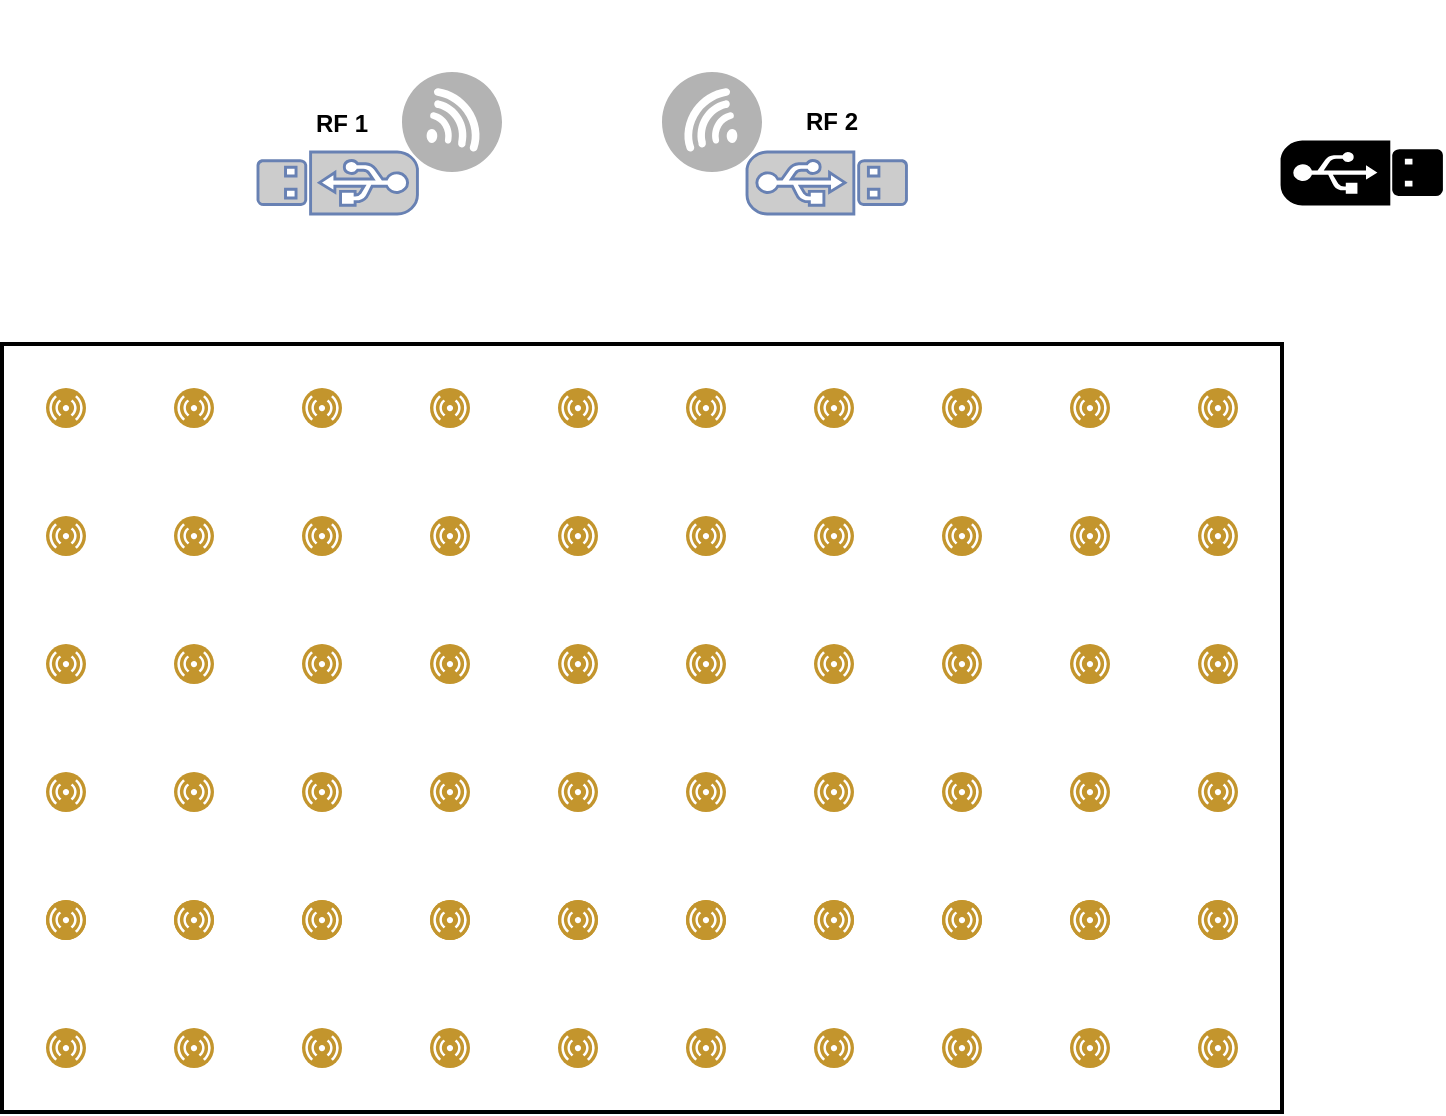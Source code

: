 <mxfile version="12.2.7" type="github" pages="1">
  <diagram id="TeNlqGiva7IvxflfD58E" name="Page-1">
    <mxGraphModel dx="932" dy="593" grid="1" gridSize="10" guides="1" tooltips="1" connect="1" arrows="1" fold="1" page="1" pageScale="1" pageWidth="1169" pageHeight="827" math="0" shadow="0">
      <root>
        <mxCell id="0"/>
        <mxCell id="1" parent="0"/>
        <mxCell id="iRaWRqL0e0JW9HZ2cHJ_-2" value="" style="shape=image;html=1;verticalAlign=top;verticalLabelPosition=bottom;labelBackgroundColor=#ffffff;imageAspect=0;aspect=fixed;image=https://cdn4.iconfinder.com/data/icons/computer-and-technologies-1/800/pc-128.png;flipH=1;" parent="1" vertex="1">
          <mxGeometry x="141.5" y="80" width="128" height="128" as="geometry"/>
        </mxCell>
        <mxCell id="iRaWRqL0e0JW9HZ2cHJ_-5" value="" style="shape=image;html=1;verticalAlign=top;verticalLabelPosition=bottom;labelBackgroundColor=#ffffff;imageAspect=0;aspect=fixed;image=https://cdn4.iconfinder.com/data/icons/logos-and-brands/512/267_Python_logo-128.png;fillColor=#B3B3B3;" parent="1" vertex="1">
          <mxGeometry x="190" y="58.5" width="43" height="43" as="geometry"/>
        </mxCell>
        <mxCell id="i9u_ca7h2w0VZ7ICDSgy-1" value="RF 1" style="text;html=1;strokeColor=none;fillColor=none;align=center;verticalAlign=middle;whiteSpace=wrap;rounded=0;fontStyle=1" parent="1" vertex="1">
          <mxGeometry x="290" y="110" width="40" height="20" as="geometry"/>
        </mxCell>
        <mxCell id="i9u_ca7h2w0VZ7ICDSgy-2" value="" style="shape=image;html=1;verticalAlign=top;verticalLabelPosition=bottom;labelBackgroundColor=#ffffff;imageAspect=0;aspect=fixed;image=https://cdn4.iconfinder.com/data/icons/computer-and-technologies-1/800/pc-128.png" parent="1" vertex="1">
          <mxGeometry x="590" y="80" width="128" height="128" as="geometry"/>
        </mxCell>
        <mxCell id="i9u_ca7h2w0VZ7ICDSgy-3" value="" style="fontColor=#0066CC;verticalAlign=top;verticalLabelPosition=bottom;labelPosition=center;align=center;html=1;outlineConnect=0;fillColor=#CCCCCC;strokeColor=#6881B3;gradientColor=none;gradientDirection=north;strokeWidth=2;shape=mxgraph.networks.usb_stick;direction=south;aspect=fixed;" parent="1" vertex="1">
          <mxGeometry x="512.5" y="134" width="79.72" height="31" as="geometry"/>
        </mxCell>
        <mxCell id="i9u_ca7h2w0VZ7ICDSgy-4" value="" style="verticalLabelPosition=bottom;html=1;fillColor=#B3B3B3;verticalAlign=top;points=[[0.145,0.145,0],[0.856,0.145,0],[0.855,0.855,0],[0.145,0.855,0],[0.5,0,0], [1,0.5,0], [0.5,1,0],[0,0.5,0]];pointerEvents=1;align=center;shape=mxgraph.cisco_safe.capability.wireless_connection;direction=north;" parent="1" vertex="1">
          <mxGeometry x="470" y="94" width="50" height="50" as="geometry"/>
        </mxCell>
        <mxCell id="i9u_ca7h2w0VZ7ICDSgy-5" value="" style="shape=image;html=1;verticalAlign=top;verticalLabelPosition=bottom;labelBackgroundColor=#ffffff;imageAspect=0;aspect=fixed;image=https://cdn4.iconfinder.com/data/icons/logos-and-brands/512/267_Python_logo-128.png;fillColor=#B3B3B3;" parent="1" vertex="1">
          <mxGeometry x="621" y="59.5" width="43" height="43" as="geometry"/>
        </mxCell>
        <mxCell id="i9u_ca7h2w0VZ7ICDSgy-6" value="RF 2" style="text;html=1;strokeColor=none;fillColor=none;align=center;verticalAlign=middle;whiteSpace=wrap;rounded=0;fontStyle=1" parent="1" vertex="1">
          <mxGeometry x="535" y="109" width="40" height="20" as="geometry"/>
        </mxCell>
        <mxCell id="i9u_ca7h2w0VZ7ICDSgy-7" value="" style="fontColor=#0066CC;verticalAlign=top;verticalLabelPosition=bottom;labelPosition=center;align=center;html=1;outlineConnect=0;fillColor=#CCCCCC;strokeColor=#6881B3;gradientColor=none;gradientDirection=north;strokeWidth=2;shape=mxgraph.networks.usb_stick;direction=south;aspect=fixed;flipH=1;" parent="1" vertex="1">
          <mxGeometry x="268" y="134" width="79.72" height="31" as="geometry"/>
        </mxCell>
        <mxCell id="i9u_ca7h2w0VZ7ICDSgy-8" value="" style="verticalLabelPosition=bottom;html=1;fillColor=#B3B3B3;verticalAlign=top;points=[[0.145,0.145,0],[0.856,0.145,0],[0.855,0.855,0],[0.145,0.855,0],[0.5,0,0], [1,0.5,0], [0.5,1,0],[0,0.5,0]];pointerEvents=1;align=center;shape=mxgraph.cisco_safe.capability.wireless_connection;direction=north;flipH=1;" parent="1" vertex="1">
          <mxGeometry x="340" y="94" width="50" height="50" as="geometry"/>
        </mxCell>
        <mxCell id="i9u_ca7h2w0VZ7ICDSgy-10" value="" style="rounded=0;whiteSpace=wrap;html=1;strokeWidth=2;glass=0;shadow=0;comic=0;" parent="1" vertex="1">
          <mxGeometry x="140" y="230" width="640" height="384" as="geometry"/>
        </mxCell>
        <mxCell id="i9u_ca7h2w0VZ7ICDSgy-34" value="" style="group" parent="1" vertex="1" connectable="0">
          <mxGeometry x="162" y="252" width="596" height="20" as="geometry"/>
        </mxCell>
        <mxCell id="i9u_ca7h2w0VZ7ICDSgy-11" value="" style="aspect=fixed;perimeter=ellipsePerimeter;html=1;align=center;shadow=0;dashed=0;fontColor=#4277BB;labelBackgroundColor=#ffffff;fontSize=12;spacingTop=3;image;image=img/lib/ibm/users/sensor.svg;strokeWidth=2;" parent="i9u_ca7h2w0VZ7ICDSgy-34" vertex="1">
          <mxGeometry x="256" width="20" height="20" as="geometry"/>
        </mxCell>
        <mxCell id="i9u_ca7h2w0VZ7ICDSgy-12" value="" style="aspect=fixed;perimeter=ellipsePerimeter;html=1;align=center;shadow=0;dashed=0;fontColor=#4277BB;labelBackgroundColor=#ffffff;fontSize=12;spacingTop=3;image;image=img/lib/ibm/users/sensor.svg;strokeWidth=2;" parent="i9u_ca7h2w0VZ7ICDSgy-34" vertex="1">
          <mxGeometry width="20" height="20" as="geometry"/>
        </mxCell>
        <mxCell id="i9u_ca7h2w0VZ7ICDSgy-13" value="" style="aspect=fixed;perimeter=ellipsePerimeter;html=1;align=center;shadow=0;dashed=0;fontColor=#4277BB;labelBackgroundColor=#ffffff;fontSize=12;spacingTop=3;image;image=img/lib/ibm/users/sensor.svg;strokeWidth=2;" parent="i9u_ca7h2w0VZ7ICDSgy-34" vertex="1">
          <mxGeometry x="64" width="20" height="20" as="geometry"/>
        </mxCell>
        <mxCell id="i9u_ca7h2w0VZ7ICDSgy-14" value="" style="aspect=fixed;perimeter=ellipsePerimeter;html=1;align=center;shadow=0;dashed=0;fontColor=#4277BB;labelBackgroundColor=#ffffff;fontSize=12;spacingTop=3;image;image=img/lib/ibm/users/sensor.svg;strokeWidth=2;" parent="i9u_ca7h2w0VZ7ICDSgy-34" vertex="1">
          <mxGeometry x="128" width="20" height="20" as="geometry"/>
        </mxCell>
        <mxCell id="i9u_ca7h2w0VZ7ICDSgy-15" value="" style="aspect=fixed;perimeter=ellipsePerimeter;html=1;align=center;shadow=0;dashed=0;fontColor=#4277BB;labelBackgroundColor=#ffffff;fontSize=12;spacingTop=3;image;image=img/lib/ibm/users/sensor.svg;strokeWidth=2;" parent="i9u_ca7h2w0VZ7ICDSgy-34" vertex="1">
          <mxGeometry x="192" width="20" height="20" as="geometry"/>
        </mxCell>
        <mxCell id="i9u_ca7h2w0VZ7ICDSgy-16" value="" style="aspect=fixed;perimeter=ellipsePerimeter;html=1;align=center;shadow=0;dashed=0;fontColor=#4277BB;labelBackgroundColor=#ffffff;fontSize=12;spacingTop=3;image;image=img/lib/ibm/users/sensor.svg;strokeWidth=2;" parent="i9u_ca7h2w0VZ7ICDSgy-34" vertex="1">
          <mxGeometry x="576" width="20" height="20" as="geometry"/>
        </mxCell>
        <mxCell id="i9u_ca7h2w0VZ7ICDSgy-17" value="" style="aspect=fixed;perimeter=ellipsePerimeter;html=1;align=center;shadow=0;dashed=0;fontColor=#4277BB;labelBackgroundColor=#ffffff;fontSize=12;spacingTop=3;image;image=img/lib/ibm/users/sensor.svg;strokeWidth=2;" parent="i9u_ca7h2w0VZ7ICDSgy-34" vertex="1">
          <mxGeometry x="320" width="20" height="20" as="geometry"/>
        </mxCell>
        <mxCell id="i9u_ca7h2w0VZ7ICDSgy-18" value="" style="aspect=fixed;perimeter=ellipsePerimeter;html=1;align=center;shadow=0;dashed=0;fontColor=#4277BB;labelBackgroundColor=#ffffff;fontSize=12;spacingTop=3;image;image=img/lib/ibm/users/sensor.svg;strokeWidth=2;" parent="i9u_ca7h2w0VZ7ICDSgy-34" vertex="1">
          <mxGeometry x="384" width="20" height="20" as="geometry"/>
        </mxCell>
        <mxCell id="i9u_ca7h2w0VZ7ICDSgy-19" value="" style="aspect=fixed;perimeter=ellipsePerimeter;html=1;align=center;shadow=0;dashed=0;fontColor=#4277BB;labelBackgroundColor=#ffffff;fontSize=12;spacingTop=3;image;image=img/lib/ibm/users/sensor.svg;strokeWidth=2;" parent="i9u_ca7h2w0VZ7ICDSgy-34" vertex="1">
          <mxGeometry x="448" width="20" height="20" as="geometry"/>
        </mxCell>
        <mxCell id="i9u_ca7h2w0VZ7ICDSgy-20" value="" style="aspect=fixed;perimeter=ellipsePerimeter;html=1;align=center;shadow=0;dashed=0;fontColor=#4277BB;labelBackgroundColor=#ffffff;fontSize=12;spacingTop=3;image;image=img/lib/ibm/users/sensor.svg;strokeWidth=2;" parent="i9u_ca7h2w0VZ7ICDSgy-34" vertex="1">
          <mxGeometry x="512" width="20" height="20" as="geometry"/>
        </mxCell>
        <mxCell id="i9u_ca7h2w0VZ7ICDSgy-35" value="" style="group" parent="1" vertex="1" connectable="0">
          <mxGeometry x="162" y="316" width="596" height="20" as="geometry"/>
        </mxCell>
        <mxCell id="i9u_ca7h2w0VZ7ICDSgy-36" value="" style="aspect=fixed;perimeter=ellipsePerimeter;html=1;align=center;shadow=0;dashed=0;fontColor=#4277BB;labelBackgroundColor=#ffffff;fontSize=12;spacingTop=3;image;image=img/lib/ibm/users/sensor.svg;strokeWidth=2;" parent="i9u_ca7h2w0VZ7ICDSgy-35" vertex="1">
          <mxGeometry x="256" width="20" height="20" as="geometry"/>
        </mxCell>
        <mxCell id="i9u_ca7h2w0VZ7ICDSgy-37" value="" style="aspect=fixed;perimeter=ellipsePerimeter;html=1;align=center;shadow=0;dashed=0;fontColor=#4277BB;labelBackgroundColor=#ffffff;fontSize=12;spacingTop=3;image;image=img/lib/ibm/users/sensor.svg;strokeWidth=2;" parent="i9u_ca7h2w0VZ7ICDSgy-35" vertex="1">
          <mxGeometry width="20" height="20" as="geometry"/>
        </mxCell>
        <mxCell id="i9u_ca7h2w0VZ7ICDSgy-38" value="" style="aspect=fixed;perimeter=ellipsePerimeter;html=1;align=center;shadow=0;dashed=0;fontColor=#4277BB;labelBackgroundColor=#ffffff;fontSize=12;spacingTop=3;image;image=img/lib/ibm/users/sensor.svg;strokeWidth=2;" parent="i9u_ca7h2w0VZ7ICDSgy-35" vertex="1">
          <mxGeometry x="64" width="20" height="20" as="geometry"/>
        </mxCell>
        <mxCell id="i9u_ca7h2w0VZ7ICDSgy-39" value="" style="aspect=fixed;perimeter=ellipsePerimeter;html=1;align=center;shadow=0;dashed=0;fontColor=#4277BB;labelBackgroundColor=#ffffff;fontSize=12;spacingTop=3;image;image=img/lib/ibm/users/sensor.svg;strokeWidth=2;" parent="i9u_ca7h2w0VZ7ICDSgy-35" vertex="1">
          <mxGeometry x="128" width="20" height="20" as="geometry"/>
        </mxCell>
        <mxCell id="i9u_ca7h2w0VZ7ICDSgy-40" value="" style="aspect=fixed;perimeter=ellipsePerimeter;html=1;align=center;shadow=0;dashed=0;fontColor=#4277BB;labelBackgroundColor=#ffffff;fontSize=12;spacingTop=3;image;image=img/lib/ibm/users/sensor.svg;strokeWidth=2;" parent="i9u_ca7h2w0VZ7ICDSgy-35" vertex="1">
          <mxGeometry x="192" width="20" height="20" as="geometry"/>
        </mxCell>
        <mxCell id="i9u_ca7h2w0VZ7ICDSgy-41" value="" style="aspect=fixed;perimeter=ellipsePerimeter;html=1;align=center;shadow=0;dashed=0;fontColor=#4277BB;labelBackgroundColor=#ffffff;fontSize=12;spacingTop=3;image;image=img/lib/ibm/users/sensor.svg;strokeWidth=2;" parent="i9u_ca7h2w0VZ7ICDSgy-35" vertex="1">
          <mxGeometry x="576" width="20" height="20" as="geometry"/>
        </mxCell>
        <mxCell id="i9u_ca7h2w0VZ7ICDSgy-42" value="" style="aspect=fixed;perimeter=ellipsePerimeter;html=1;align=center;shadow=0;dashed=0;fontColor=#4277BB;labelBackgroundColor=#ffffff;fontSize=12;spacingTop=3;image;image=img/lib/ibm/users/sensor.svg;strokeWidth=2;" parent="i9u_ca7h2w0VZ7ICDSgy-35" vertex="1">
          <mxGeometry x="320" width="20" height="20" as="geometry"/>
        </mxCell>
        <mxCell id="i9u_ca7h2w0VZ7ICDSgy-43" value="" style="aspect=fixed;perimeter=ellipsePerimeter;html=1;align=center;shadow=0;dashed=0;fontColor=#4277BB;labelBackgroundColor=#ffffff;fontSize=12;spacingTop=3;image;image=img/lib/ibm/users/sensor.svg;strokeWidth=2;" parent="i9u_ca7h2w0VZ7ICDSgy-35" vertex="1">
          <mxGeometry x="384" width="20" height="20" as="geometry"/>
        </mxCell>
        <mxCell id="i9u_ca7h2w0VZ7ICDSgy-44" value="" style="aspect=fixed;perimeter=ellipsePerimeter;html=1;align=center;shadow=0;dashed=0;fontColor=#4277BB;labelBackgroundColor=#ffffff;fontSize=12;spacingTop=3;image;image=img/lib/ibm/users/sensor.svg;strokeWidth=2;" parent="i9u_ca7h2w0VZ7ICDSgy-35" vertex="1">
          <mxGeometry x="448" width="20" height="20" as="geometry"/>
        </mxCell>
        <mxCell id="i9u_ca7h2w0VZ7ICDSgy-45" value="" style="aspect=fixed;perimeter=ellipsePerimeter;html=1;align=center;shadow=0;dashed=0;fontColor=#4277BB;labelBackgroundColor=#ffffff;fontSize=12;spacingTop=3;image;image=img/lib/ibm/users/sensor.svg;strokeWidth=2;" parent="i9u_ca7h2w0VZ7ICDSgy-35" vertex="1">
          <mxGeometry x="512" width="20" height="20" as="geometry"/>
        </mxCell>
        <mxCell id="i9u_ca7h2w0VZ7ICDSgy-46" value="" style="group" parent="1" vertex="1" connectable="0">
          <mxGeometry x="162" y="380" width="596" height="20" as="geometry"/>
        </mxCell>
        <mxCell id="i9u_ca7h2w0VZ7ICDSgy-47" value="" style="aspect=fixed;perimeter=ellipsePerimeter;html=1;align=center;shadow=0;dashed=0;fontColor=#4277BB;labelBackgroundColor=#ffffff;fontSize=12;spacingTop=3;image;image=img/lib/ibm/users/sensor.svg;strokeWidth=2;" parent="i9u_ca7h2w0VZ7ICDSgy-46" vertex="1">
          <mxGeometry x="256" width="20" height="20" as="geometry"/>
        </mxCell>
        <mxCell id="i9u_ca7h2w0VZ7ICDSgy-48" value="" style="aspect=fixed;perimeter=ellipsePerimeter;html=1;align=center;shadow=0;dashed=0;fontColor=#4277BB;labelBackgroundColor=#ffffff;fontSize=12;spacingTop=3;image;image=img/lib/ibm/users/sensor.svg;strokeWidth=2;" parent="i9u_ca7h2w0VZ7ICDSgy-46" vertex="1">
          <mxGeometry width="20" height="20" as="geometry"/>
        </mxCell>
        <mxCell id="i9u_ca7h2w0VZ7ICDSgy-49" value="" style="aspect=fixed;perimeter=ellipsePerimeter;html=1;align=center;shadow=0;dashed=0;fontColor=#4277BB;labelBackgroundColor=#ffffff;fontSize=12;spacingTop=3;image;image=img/lib/ibm/users/sensor.svg;strokeWidth=2;" parent="i9u_ca7h2w0VZ7ICDSgy-46" vertex="1">
          <mxGeometry x="64" width="20" height="20" as="geometry"/>
        </mxCell>
        <mxCell id="i9u_ca7h2w0VZ7ICDSgy-50" value="" style="aspect=fixed;perimeter=ellipsePerimeter;html=1;align=center;shadow=0;dashed=0;fontColor=#4277BB;labelBackgroundColor=#ffffff;fontSize=12;spacingTop=3;image;image=img/lib/ibm/users/sensor.svg;strokeWidth=2;" parent="i9u_ca7h2w0VZ7ICDSgy-46" vertex="1">
          <mxGeometry x="128" width="20" height="20" as="geometry"/>
        </mxCell>
        <mxCell id="i9u_ca7h2w0VZ7ICDSgy-51" value="" style="aspect=fixed;perimeter=ellipsePerimeter;html=1;align=center;shadow=0;dashed=0;fontColor=#4277BB;labelBackgroundColor=#ffffff;fontSize=12;spacingTop=3;image;image=img/lib/ibm/users/sensor.svg;strokeWidth=2;" parent="i9u_ca7h2w0VZ7ICDSgy-46" vertex="1">
          <mxGeometry x="192" width="20" height="20" as="geometry"/>
        </mxCell>
        <mxCell id="i9u_ca7h2w0VZ7ICDSgy-52" value="" style="aspect=fixed;perimeter=ellipsePerimeter;html=1;align=center;shadow=0;dashed=0;fontColor=#4277BB;labelBackgroundColor=#ffffff;fontSize=12;spacingTop=3;image;image=img/lib/ibm/users/sensor.svg;strokeWidth=2;" parent="i9u_ca7h2w0VZ7ICDSgy-46" vertex="1">
          <mxGeometry x="576" width="20" height="20" as="geometry"/>
        </mxCell>
        <mxCell id="i9u_ca7h2w0VZ7ICDSgy-53" value="" style="aspect=fixed;perimeter=ellipsePerimeter;html=1;align=center;shadow=0;dashed=0;fontColor=#4277BB;labelBackgroundColor=#ffffff;fontSize=12;spacingTop=3;image;image=img/lib/ibm/users/sensor.svg;strokeWidth=2;" parent="i9u_ca7h2w0VZ7ICDSgy-46" vertex="1">
          <mxGeometry x="320" width="20" height="20" as="geometry"/>
        </mxCell>
        <mxCell id="i9u_ca7h2w0VZ7ICDSgy-54" value="" style="aspect=fixed;perimeter=ellipsePerimeter;html=1;align=center;shadow=0;dashed=0;fontColor=#4277BB;labelBackgroundColor=#ffffff;fontSize=12;spacingTop=3;image;image=img/lib/ibm/users/sensor.svg;strokeWidth=2;" parent="i9u_ca7h2w0VZ7ICDSgy-46" vertex="1">
          <mxGeometry x="384" width="20" height="20" as="geometry"/>
        </mxCell>
        <mxCell id="i9u_ca7h2w0VZ7ICDSgy-55" value="" style="aspect=fixed;perimeter=ellipsePerimeter;html=1;align=center;shadow=0;dashed=0;fontColor=#4277BB;labelBackgroundColor=#ffffff;fontSize=12;spacingTop=3;image;image=img/lib/ibm/users/sensor.svg;strokeWidth=2;" parent="i9u_ca7h2w0VZ7ICDSgy-46" vertex="1">
          <mxGeometry x="448" width="20" height="20" as="geometry"/>
        </mxCell>
        <mxCell id="i9u_ca7h2w0VZ7ICDSgy-56" value="" style="aspect=fixed;perimeter=ellipsePerimeter;html=1;align=center;shadow=0;dashed=0;fontColor=#4277BB;labelBackgroundColor=#ffffff;fontSize=12;spacingTop=3;image;image=img/lib/ibm/users/sensor.svg;strokeWidth=2;" parent="i9u_ca7h2w0VZ7ICDSgy-46" vertex="1">
          <mxGeometry x="512" width="20" height="20" as="geometry"/>
        </mxCell>
        <mxCell id="i9u_ca7h2w0VZ7ICDSgy-57" value="" style="group" parent="1" vertex="1" connectable="0">
          <mxGeometry x="162" y="444" width="596" height="20" as="geometry"/>
        </mxCell>
        <mxCell id="i9u_ca7h2w0VZ7ICDSgy-58" value="" style="aspect=fixed;perimeter=ellipsePerimeter;html=1;align=center;shadow=0;dashed=0;fontColor=#4277BB;labelBackgroundColor=#ffffff;fontSize=12;spacingTop=3;image;image=img/lib/ibm/users/sensor.svg;strokeWidth=2;" parent="i9u_ca7h2w0VZ7ICDSgy-57" vertex="1">
          <mxGeometry x="256" width="20" height="20" as="geometry"/>
        </mxCell>
        <mxCell id="i9u_ca7h2w0VZ7ICDSgy-59" value="" style="aspect=fixed;perimeter=ellipsePerimeter;html=1;align=center;shadow=0;dashed=0;fontColor=#4277BB;labelBackgroundColor=#ffffff;fontSize=12;spacingTop=3;image;image=img/lib/ibm/users/sensor.svg;strokeWidth=2;" parent="i9u_ca7h2w0VZ7ICDSgy-57" vertex="1">
          <mxGeometry width="20" height="20" as="geometry"/>
        </mxCell>
        <mxCell id="i9u_ca7h2w0VZ7ICDSgy-60" value="" style="aspect=fixed;perimeter=ellipsePerimeter;html=1;align=center;shadow=0;dashed=0;fontColor=#4277BB;labelBackgroundColor=#ffffff;fontSize=12;spacingTop=3;image;image=img/lib/ibm/users/sensor.svg;strokeWidth=2;" parent="i9u_ca7h2w0VZ7ICDSgy-57" vertex="1">
          <mxGeometry x="64" width="20" height="20" as="geometry"/>
        </mxCell>
        <mxCell id="i9u_ca7h2w0VZ7ICDSgy-61" value="" style="aspect=fixed;perimeter=ellipsePerimeter;html=1;align=center;shadow=0;dashed=0;fontColor=#4277BB;labelBackgroundColor=#ffffff;fontSize=12;spacingTop=3;image;image=img/lib/ibm/users/sensor.svg;strokeWidth=2;" parent="i9u_ca7h2w0VZ7ICDSgy-57" vertex="1">
          <mxGeometry x="128" width="20" height="20" as="geometry"/>
        </mxCell>
        <mxCell id="i9u_ca7h2w0VZ7ICDSgy-62" value="" style="aspect=fixed;perimeter=ellipsePerimeter;html=1;align=center;shadow=0;dashed=0;fontColor=#4277BB;labelBackgroundColor=#ffffff;fontSize=12;spacingTop=3;image;image=img/lib/ibm/users/sensor.svg;strokeWidth=2;" parent="i9u_ca7h2w0VZ7ICDSgy-57" vertex="1">
          <mxGeometry x="192" width="20" height="20" as="geometry"/>
        </mxCell>
        <mxCell id="i9u_ca7h2w0VZ7ICDSgy-63" value="" style="aspect=fixed;perimeter=ellipsePerimeter;html=1;align=center;shadow=0;dashed=0;fontColor=#4277BB;labelBackgroundColor=#ffffff;fontSize=12;spacingTop=3;image;image=img/lib/ibm/users/sensor.svg;strokeWidth=2;" parent="i9u_ca7h2w0VZ7ICDSgy-57" vertex="1">
          <mxGeometry x="576" width="20" height="20" as="geometry"/>
        </mxCell>
        <mxCell id="i9u_ca7h2w0VZ7ICDSgy-64" value="" style="aspect=fixed;perimeter=ellipsePerimeter;html=1;align=center;shadow=0;dashed=0;fontColor=#4277BB;labelBackgroundColor=#ffffff;fontSize=12;spacingTop=3;image;image=img/lib/ibm/users/sensor.svg;strokeWidth=2;" parent="i9u_ca7h2w0VZ7ICDSgy-57" vertex="1">
          <mxGeometry x="320" width="20" height="20" as="geometry"/>
        </mxCell>
        <mxCell id="i9u_ca7h2w0VZ7ICDSgy-65" value="" style="aspect=fixed;perimeter=ellipsePerimeter;html=1;align=center;shadow=0;dashed=0;fontColor=#4277BB;labelBackgroundColor=#ffffff;fontSize=12;spacingTop=3;image;image=img/lib/ibm/users/sensor.svg;strokeWidth=2;" parent="i9u_ca7h2w0VZ7ICDSgy-57" vertex="1">
          <mxGeometry x="384" width="20" height="20" as="geometry"/>
        </mxCell>
        <mxCell id="i9u_ca7h2w0VZ7ICDSgy-66" value="" style="aspect=fixed;perimeter=ellipsePerimeter;html=1;align=center;shadow=0;dashed=0;fontColor=#4277BB;labelBackgroundColor=#ffffff;fontSize=12;spacingTop=3;image;image=img/lib/ibm/users/sensor.svg;strokeWidth=2;" parent="i9u_ca7h2w0VZ7ICDSgy-57" vertex="1">
          <mxGeometry x="448" width="20" height="20" as="geometry"/>
        </mxCell>
        <mxCell id="i9u_ca7h2w0VZ7ICDSgy-67" value="" style="aspect=fixed;perimeter=ellipsePerimeter;html=1;align=center;shadow=0;dashed=0;fontColor=#4277BB;labelBackgroundColor=#ffffff;fontSize=12;spacingTop=3;image;image=img/lib/ibm/users/sensor.svg;strokeWidth=2;" parent="i9u_ca7h2w0VZ7ICDSgy-57" vertex="1">
          <mxGeometry x="512" width="20" height="20" as="geometry"/>
        </mxCell>
        <mxCell id="i9u_ca7h2w0VZ7ICDSgy-68" value="" style="group" parent="1" vertex="1" connectable="0">
          <mxGeometry x="162" y="508" width="596" height="20" as="geometry"/>
        </mxCell>
        <mxCell id="i9u_ca7h2w0VZ7ICDSgy-69" value="" style="aspect=fixed;perimeter=ellipsePerimeter;html=1;align=center;shadow=0;dashed=0;fontColor=#4277BB;labelBackgroundColor=#ffffff;fontSize=12;spacingTop=3;image;image=img/lib/ibm/users/sensor.svg;strokeWidth=2;" parent="i9u_ca7h2w0VZ7ICDSgy-68" vertex="1">
          <mxGeometry x="256" width="20" height="20" as="geometry"/>
        </mxCell>
        <mxCell id="i9u_ca7h2w0VZ7ICDSgy-70" value="" style="aspect=fixed;perimeter=ellipsePerimeter;html=1;align=center;shadow=0;dashed=0;fontColor=#4277BB;labelBackgroundColor=#ffffff;fontSize=12;spacingTop=3;image;image=img/lib/ibm/users/sensor.svg;strokeWidth=2;" parent="i9u_ca7h2w0VZ7ICDSgy-68" vertex="1">
          <mxGeometry width="20" height="20" as="geometry"/>
        </mxCell>
        <mxCell id="i9u_ca7h2w0VZ7ICDSgy-71" value="" style="aspect=fixed;perimeter=ellipsePerimeter;html=1;align=center;shadow=0;dashed=0;fontColor=#4277BB;labelBackgroundColor=#ffffff;fontSize=12;spacingTop=3;image;image=img/lib/ibm/users/sensor.svg;strokeWidth=2;" parent="i9u_ca7h2w0VZ7ICDSgy-68" vertex="1">
          <mxGeometry x="64" width="20" height="20" as="geometry"/>
        </mxCell>
        <mxCell id="i9u_ca7h2w0VZ7ICDSgy-72" value="" style="aspect=fixed;perimeter=ellipsePerimeter;html=1;align=center;shadow=0;dashed=0;fontColor=#4277BB;labelBackgroundColor=#ffffff;fontSize=12;spacingTop=3;image;image=img/lib/ibm/users/sensor.svg;strokeWidth=2;" parent="i9u_ca7h2w0VZ7ICDSgy-68" vertex="1">
          <mxGeometry x="128" width="20" height="20" as="geometry"/>
        </mxCell>
        <mxCell id="i9u_ca7h2w0VZ7ICDSgy-73" value="" style="aspect=fixed;perimeter=ellipsePerimeter;html=1;align=center;shadow=0;dashed=0;fontColor=#4277BB;labelBackgroundColor=#ffffff;fontSize=12;spacingTop=3;image;image=img/lib/ibm/users/sensor.svg;strokeWidth=2;" parent="i9u_ca7h2w0VZ7ICDSgy-68" vertex="1">
          <mxGeometry x="192" width="20" height="20" as="geometry"/>
        </mxCell>
        <mxCell id="i9u_ca7h2w0VZ7ICDSgy-74" value="" style="aspect=fixed;perimeter=ellipsePerimeter;html=1;align=center;shadow=0;dashed=0;fontColor=#4277BB;labelBackgroundColor=#ffffff;fontSize=12;spacingTop=3;image;image=img/lib/ibm/users/sensor.svg;strokeWidth=2;" parent="i9u_ca7h2w0VZ7ICDSgy-68" vertex="1">
          <mxGeometry x="576" width="20" height="20" as="geometry"/>
        </mxCell>
        <mxCell id="i9u_ca7h2w0VZ7ICDSgy-75" value="" style="aspect=fixed;perimeter=ellipsePerimeter;html=1;align=center;shadow=0;dashed=0;fontColor=#4277BB;labelBackgroundColor=#ffffff;fontSize=12;spacingTop=3;image;image=img/lib/ibm/users/sensor.svg;strokeWidth=2;" parent="i9u_ca7h2w0VZ7ICDSgy-68" vertex="1">
          <mxGeometry x="320" width="20" height="20" as="geometry"/>
        </mxCell>
        <mxCell id="i9u_ca7h2w0VZ7ICDSgy-76" value="" style="aspect=fixed;perimeter=ellipsePerimeter;html=1;align=center;shadow=0;dashed=0;fontColor=#4277BB;labelBackgroundColor=#ffffff;fontSize=12;spacingTop=3;image;image=img/lib/ibm/users/sensor.svg;strokeWidth=2;" parent="i9u_ca7h2w0VZ7ICDSgy-68" vertex="1">
          <mxGeometry x="384" width="20" height="20" as="geometry"/>
        </mxCell>
        <mxCell id="i9u_ca7h2w0VZ7ICDSgy-77" value="" style="aspect=fixed;perimeter=ellipsePerimeter;html=1;align=center;shadow=0;dashed=0;fontColor=#4277BB;labelBackgroundColor=#ffffff;fontSize=12;spacingTop=3;image;image=img/lib/ibm/users/sensor.svg;strokeWidth=2;" parent="i9u_ca7h2w0VZ7ICDSgy-68" vertex="1">
          <mxGeometry x="448" width="20" height="20" as="geometry"/>
        </mxCell>
        <mxCell id="i9u_ca7h2w0VZ7ICDSgy-78" value="" style="aspect=fixed;perimeter=ellipsePerimeter;html=1;align=center;shadow=0;dashed=0;fontColor=#4277BB;labelBackgroundColor=#ffffff;fontSize=12;spacingTop=3;image;image=img/lib/ibm/users/sensor.svg;strokeWidth=2;" parent="i9u_ca7h2w0VZ7ICDSgy-68" vertex="1">
          <mxGeometry x="512" width="20" height="20" as="geometry"/>
        </mxCell>
        <mxCell id="i9u_ca7h2w0VZ7ICDSgy-79" value="" style="group" parent="1" vertex="1" connectable="0">
          <mxGeometry x="162" y="572" width="596" height="20" as="geometry"/>
        </mxCell>
        <mxCell id="i9u_ca7h2w0VZ7ICDSgy-80" value="" style="aspect=fixed;perimeter=ellipsePerimeter;html=1;align=center;shadow=0;dashed=0;fontColor=#4277BB;labelBackgroundColor=#ffffff;fontSize=12;spacingTop=3;image;image=img/lib/ibm/users/sensor.svg;strokeWidth=2;" parent="i9u_ca7h2w0VZ7ICDSgy-79" vertex="1">
          <mxGeometry x="256" width="20" height="20" as="geometry"/>
        </mxCell>
        <mxCell id="i9u_ca7h2w0VZ7ICDSgy-81" value="" style="aspect=fixed;perimeter=ellipsePerimeter;html=1;align=center;shadow=0;dashed=0;fontColor=#4277BB;labelBackgroundColor=#ffffff;fontSize=12;spacingTop=3;image;image=img/lib/ibm/users/sensor.svg;strokeWidth=2;" parent="i9u_ca7h2w0VZ7ICDSgy-79" vertex="1">
          <mxGeometry width="20" height="20" as="geometry"/>
        </mxCell>
        <mxCell id="i9u_ca7h2w0VZ7ICDSgy-82" value="" style="aspect=fixed;perimeter=ellipsePerimeter;html=1;align=center;shadow=0;dashed=0;fontColor=#4277BB;labelBackgroundColor=#ffffff;fontSize=12;spacingTop=3;image;image=img/lib/ibm/users/sensor.svg;strokeWidth=2;" parent="i9u_ca7h2w0VZ7ICDSgy-79" vertex="1">
          <mxGeometry x="64" width="20" height="20" as="geometry"/>
        </mxCell>
        <mxCell id="i9u_ca7h2w0VZ7ICDSgy-83" value="" style="aspect=fixed;perimeter=ellipsePerimeter;html=1;align=center;shadow=0;dashed=0;fontColor=#4277BB;labelBackgroundColor=#ffffff;fontSize=12;spacingTop=3;image;image=img/lib/ibm/users/sensor.svg;strokeWidth=2;" parent="i9u_ca7h2w0VZ7ICDSgy-79" vertex="1">
          <mxGeometry x="128" width="20" height="20" as="geometry"/>
        </mxCell>
        <mxCell id="i9u_ca7h2w0VZ7ICDSgy-84" value="" style="aspect=fixed;perimeter=ellipsePerimeter;html=1;align=center;shadow=0;dashed=0;fontColor=#4277BB;labelBackgroundColor=#ffffff;fontSize=12;spacingTop=3;image;image=img/lib/ibm/users/sensor.svg;strokeWidth=2;" parent="i9u_ca7h2w0VZ7ICDSgy-79" vertex="1">
          <mxGeometry x="192" width="20" height="20" as="geometry"/>
        </mxCell>
        <mxCell id="i9u_ca7h2w0VZ7ICDSgy-85" value="" style="aspect=fixed;perimeter=ellipsePerimeter;html=1;align=center;shadow=0;dashed=0;fontColor=#4277BB;labelBackgroundColor=#ffffff;fontSize=12;spacingTop=3;image;image=img/lib/ibm/users/sensor.svg;strokeWidth=2;" parent="i9u_ca7h2w0VZ7ICDSgy-79" vertex="1">
          <mxGeometry x="576" width="20" height="20" as="geometry"/>
        </mxCell>
        <mxCell id="i9u_ca7h2w0VZ7ICDSgy-86" value="" style="aspect=fixed;perimeter=ellipsePerimeter;html=1;align=center;shadow=0;dashed=0;fontColor=#4277BB;labelBackgroundColor=#ffffff;fontSize=12;spacingTop=3;image;image=img/lib/ibm/users/sensor.svg;strokeWidth=2;" parent="i9u_ca7h2w0VZ7ICDSgy-79" vertex="1">
          <mxGeometry x="320" width="20" height="20" as="geometry"/>
        </mxCell>
        <mxCell id="i9u_ca7h2w0VZ7ICDSgy-87" value="" style="aspect=fixed;perimeter=ellipsePerimeter;html=1;align=center;shadow=0;dashed=0;fontColor=#4277BB;labelBackgroundColor=#ffffff;fontSize=12;spacingTop=3;image;image=img/lib/ibm/users/sensor.svg;strokeWidth=2;" parent="i9u_ca7h2w0VZ7ICDSgy-79" vertex="1">
          <mxGeometry x="384" width="20" height="20" as="geometry"/>
        </mxCell>
        <mxCell id="i9u_ca7h2w0VZ7ICDSgy-88" value="" style="aspect=fixed;perimeter=ellipsePerimeter;html=1;align=center;shadow=0;dashed=0;fontColor=#4277BB;labelBackgroundColor=#ffffff;fontSize=12;spacingTop=3;image;image=img/lib/ibm/users/sensor.svg;strokeWidth=2;" parent="i9u_ca7h2w0VZ7ICDSgy-79" vertex="1">
          <mxGeometry x="448" width="20" height="20" as="geometry"/>
        </mxCell>
        <mxCell id="i9u_ca7h2w0VZ7ICDSgy-89" value="" style="aspect=fixed;perimeter=ellipsePerimeter;html=1;align=center;shadow=0;dashed=0;fontColor=#4277BB;labelBackgroundColor=#ffffff;fontSize=12;spacingTop=3;image;image=img/lib/ibm/users/sensor.svg;strokeWidth=2;" parent="i9u_ca7h2w0VZ7ICDSgy-79" vertex="1">
          <mxGeometry x="512" width="20" height="20" as="geometry"/>
        </mxCell>
        <mxCell id="2vlhUb15L5bQYwvKjpp_-1" value="" style="group" vertex="1" connectable="0" parent="1">
          <mxGeometry x="162" y="508" width="596" height="20" as="geometry"/>
        </mxCell>
        <mxCell id="2vlhUb15L5bQYwvKjpp_-2" value="" style="aspect=fixed;perimeter=ellipsePerimeter;html=1;align=center;shadow=0;dashed=0;fontColor=#4277BB;labelBackgroundColor=#ffffff;fontSize=12;spacingTop=3;image;image=img/lib/ibm/users/sensor.svg;strokeWidth=2;" vertex="1" parent="2vlhUb15L5bQYwvKjpp_-1">
          <mxGeometry x="256" width="20" height="20" as="geometry"/>
        </mxCell>
        <mxCell id="2vlhUb15L5bQYwvKjpp_-3" value="" style="aspect=fixed;perimeter=ellipsePerimeter;html=1;align=center;shadow=0;dashed=0;fontColor=#4277BB;labelBackgroundColor=#ffffff;fontSize=12;spacingTop=3;image;image=img/lib/ibm/users/sensor.svg;strokeWidth=2;" vertex="1" parent="2vlhUb15L5bQYwvKjpp_-1">
          <mxGeometry width="20" height="20" as="geometry"/>
        </mxCell>
        <mxCell id="2vlhUb15L5bQYwvKjpp_-4" value="" style="aspect=fixed;perimeter=ellipsePerimeter;html=1;align=center;shadow=0;dashed=0;fontColor=#4277BB;labelBackgroundColor=#ffffff;fontSize=12;spacingTop=3;image;image=img/lib/ibm/users/sensor.svg;strokeWidth=2;" vertex="1" parent="2vlhUb15L5bQYwvKjpp_-1">
          <mxGeometry x="64" width="20" height="20" as="geometry"/>
        </mxCell>
        <mxCell id="2vlhUb15L5bQYwvKjpp_-5" value="" style="aspect=fixed;perimeter=ellipsePerimeter;html=1;align=center;shadow=0;dashed=0;fontColor=#4277BB;labelBackgroundColor=#ffffff;fontSize=12;spacingTop=3;image;image=img/lib/ibm/users/sensor.svg;strokeWidth=2;" vertex="1" parent="2vlhUb15L5bQYwvKjpp_-1">
          <mxGeometry x="128" width="20" height="20" as="geometry"/>
        </mxCell>
        <mxCell id="2vlhUb15L5bQYwvKjpp_-6" value="" style="aspect=fixed;perimeter=ellipsePerimeter;html=1;align=center;shadow=0;dashed=0;fontColor=#4277BB;labelBackgroundColor=#ffffff;fontSize=12;spacingTop=3;image;image=img/lib/ibm/users/sensor.svg;strokeWidth=2;" vertex="1" parent="2vlhUb15L5bQYwvKjpp_-1">
          <mxGeometry x="192" width="20" height="20" as="geometry"/>
        </mxCell>
        <mxCell id="2vlhUb15L5bQYwvKjpp_-7" value="" style="aspect=fixed;perimeter=ellipsePerimeter;html=1;align=center;shadow=0;dashed=0;fontColor=#4277BB;labelBackgroundColor=#ffffff;fontSize=12;spacingTop=3;image;image=img/lib/ibm/users/sensor.svg;strokeWidth=2;" vertex="1" parent="2vlhUb15L5bQYwvKjpp_-1">
          <mxGeometry x="576" width="20" height="20" as="geometry"/>
        </mxCell>
        <mxCell id="2vlhUb15L5bQYwvKjpp_-8" value="" style="aspect=fixed;perimeter=ellipsePerimeter;html=1;align=center;shadow=0;dashed=0;fontColor=#4277BB;labelBackgroundColor=#ffffff;fontSize=12;spacingTop=3;image;image=img/lib/ibm/users/sensor.svg;strokeWidth=2;" vertex="1" parent="2vlhUb15L5bQYwvKjpp_-1">
          <mxGeometry x="320" width="20" height="20" as="geometry"/>
        </mxCell>
        <mxCell id="2vlhUb15L5bQYwvKjpp_-9" value="" style="aspect=fixed;perimeter=ellipsePerimeter;html=1;align=center;shadow=0;dashed=0;fontColor=#4277BB;labelBackgroundColor=#ffffff;fontSize=12;spacingTop=3;image;image=img/lib/ibm/users/sensor.svg;strokeWidth=2;" vertex="1" parent="2vlhUb15L5bQYwvKjpp_-1">
          <mxGeometry x="384" width="20" height="20" as="geometry"/>
        </mxCell>
        <mxCell id="2vlhUb15L5bQYwvKjpp_-10" value="" style="aspect=fixed;perimeter=ellipsePerimeter;html=1;align=center;shadow=0;dashed=0;fontColor=#4277BB;labelBackgroundColor=#ffffff;fontSize=12;spacingTop=3;image;image=img/lib/ibm/users/sensor.svg;strokeWidth=2;" vertex="1" parent="2vlhUb15L5bQYwvKjpp_-1">
          <mxGeometry x="448" width="20" height="20" as="geometry"/>
        </mxCell>
        <mxCell id="2vlhUb15L5bQYwvKjpp_-11" value="" style="aspect=fixed;perimeter=ellipsePerimeter;html=1;align=center;shadow=0;dashed=0;fontColor=#4277BB;labelBackgroundColor=#ffffff;fontSize=12;spacingTop=3;image;image=img/lib/ibm/users/sensor.svg;strokeWidth=2;" vertex="1" parent="2vlhUb15L5bQYwvKjpp_-1">
          <mxGeometry x="512" width="20" height="20" as="geometry"/>
        </mxCell>
        <mxCell id="2vlhUb15L5bQYwvKjpp_-12" value="" style="fontColor=#0066CC;verticalAlign=top;verticalLabelPosition=bottom;labelPosition=center;align=center;html=1;outlineConnect=0;fillColor=#000000;strokeColor=#000000;gradientColor=none;gradientDirection=north;strokeWidth=2;shape=mxgraph.networks.usb_stick;direction=south;aspect=fixed;flipH=0;" vertex="1" parent="1">
          <mxGeometry x="780" y="129" width="79.72" height="31" as="geometry"/>
        </mxCell>
        <mxCell id="2vlhUb15L5bQYwvKjpp_-13" value="" style="shape=image;html=1;verticalAlign=top;verticalLabelPosition=bottom;labelBackgroundColor=#ffffff;imageAspect=0;aspect=fixed;image=https://cdn4.iconfinder.com/data/icons/vecico-connectivity/288/wifi_Symbol-128.png;strokeColor=#000000;fillColor=#000000;" vertex="1" parent="1">
          <mxGeometry x="770" y="104" width="32" height="32" as="geometry"/>
        </mxCell>
      </root>
    </mxGraphModel>
  </diagram>
</mxfile>
